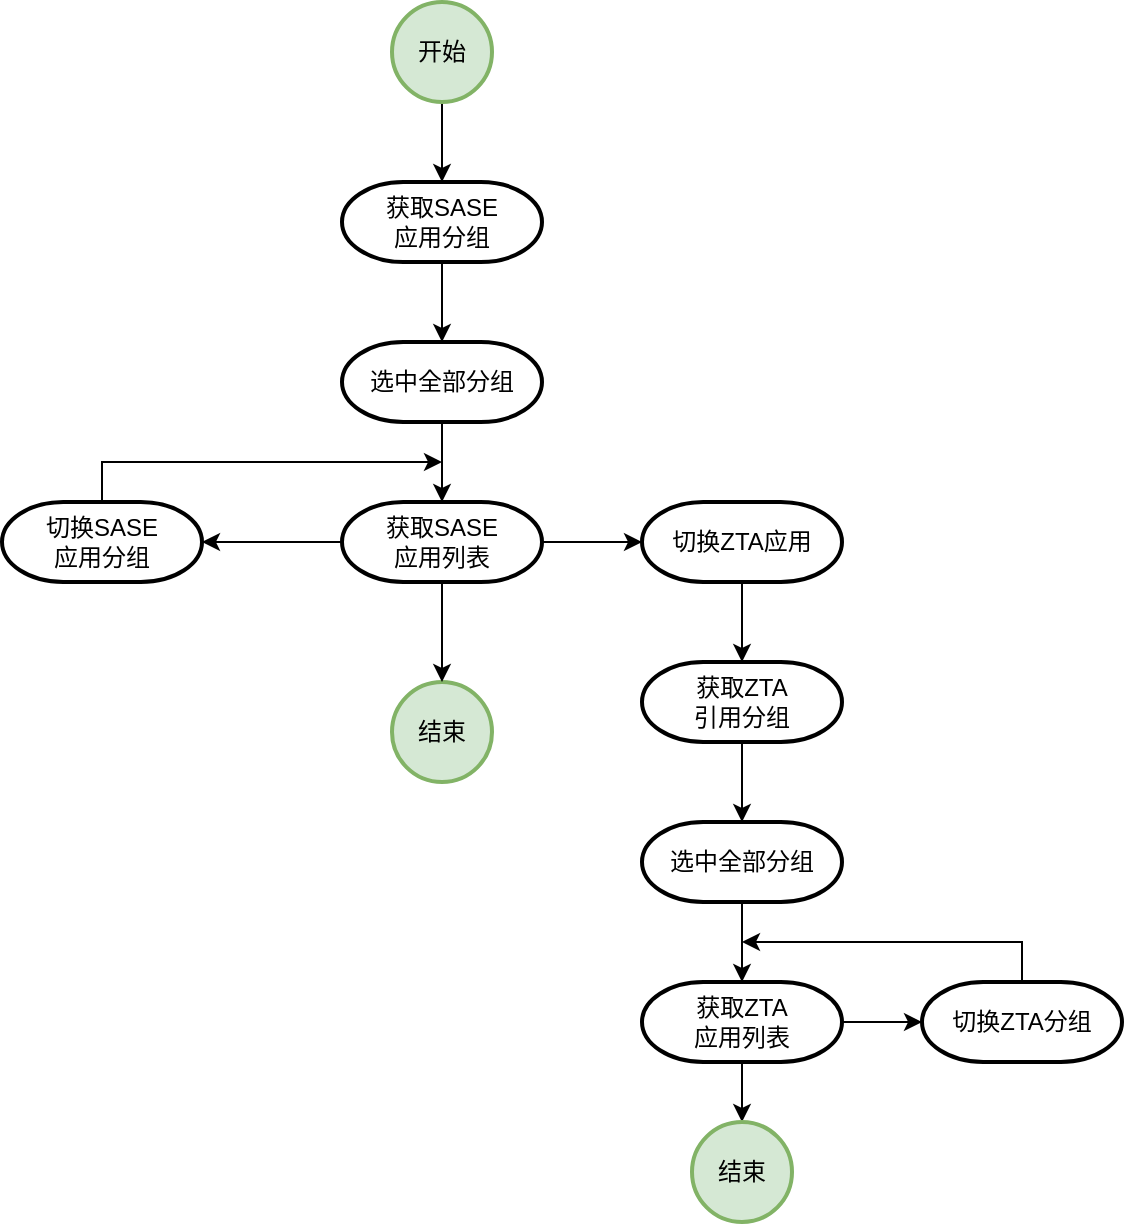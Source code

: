 <mxfile version="20.2.4" type="github">
  <diagram id="C5RBs43oDa-KdzZeNtuy" name="Page-1">
    <mxGraphModel dx="1168" dy="546" grid="1" gridSize="10" guides="1" tooltips="1" connect="1" arrows="1" fold="1" page="1" pageScale="1" pageWidth="827" pageHeight="1169" math="0" shadow="0">
      <root>
        <mxCell id="WIyWlLk6GJQsqaUBKTNV-0" />
        <mxCell id="WIyWlLk6GJQsqaUBKTNV-1" parent="WIyWlLk6GJQsqaUBKTNV-0" />
        <mxCell id="o3A2Xmz19UuvL-Se99JD-48" value="" style="edgeStyle=orthogonalEdgeStyle;rounded=0;orthogonalLoop=1;jettySize=auto;html=1;" edge="1" parent="WIyWlLk6GJQsqaUBKTNV-1" source="o3A2Xmz19UuvL-Se99JD-1" target="o3A2Xmz19UuvL-Se99JD-5">
          <mxGeometry relative="1" as="geometry" />
        </mxCell>
        <mxCell id="o3A2Xmz19UuvL-Se99JD-1" value="开始" style="strokeWidth=2;html=1;shape=mxgraph.flowchart.start_2;whiteSpace=wrap;fillColor=#d5e8d4;strokeColor=#82b366;" vertex="1" parent="WIyWlLk6GJQsqaUBKTNV-1">
          <mxGeometry x="375" y="130" width="50" height="50" as="geometry" />
        </mxCell>
        <mxCell id="o3A2Xmz19UuvL-Se99JD-2" value="结束" style="strokeWidth=2;html=1;shape=mxgraph.flowchart.start_2;whiteSpace=wrap;fillColor=#d5e8d4;strokeColor=#82b366;" vertex="1" parent="WIyWlLk6GJQsqaUBKTNV-1">
          <mxGeometry x="375" y="470" width="50" height="50" as="geometry" />
        </mxCell>
        <mxCell id="o3A2Xmz19UuvL-Se99JD-29" value="" style="edgeStyle=orthogonalEdgeStyle;rounded=0;orthogonalLoop=1;jettySize=auto;html=1;" edge="1" parent="WIyWlLk6GJQsqaUBKTNV-1" source="o3A2Xmz19UuvL-Se99JD-5" target="o3A2Xmz19UuvL-Se99JD-27">
          <mxGeometry relative="1" as="geometry" />
        </mxCell>
        <mxCell id="o3A2Xmz19UuvL-Se99JD-5" value="获取SASE&lt;br&gt;应用分组" style="strokeWidth=2;html=1;shape=mxgraph.flowchart.terminator;whiteSpace=wrap;" vertex="1" parent="WIyWlLk6GJQsqaUBKTNV-1">
          <mxGeometry x="350" y="220" width="100" height="40" as="geometry" />
        </mxCell>
        <mxCell id="o3A2Xmz19UuvL-Se99JD-9" value="" style="edgeStyle=orthogonalEdgeStyle;rounded=0;orthogonalLoop=1;jettySize=auto;html=1;" edge="1" parent="WIyWlLk6GJQsqaUBKTNV-1" source="o3A2Xmz19UuvL-Se99JD-10" target="o3A2Xmz19UuvL-Se99JD-2">
          <mxGeometry relative="1" as="geometry" />
        </mxCell>
        <mxCell id="o3A2Xmz19UuvL-Se99JD-34" value="" style="edgeStyle=orthogonalEdgeStyle;rounded=0;orthogonalLoop=1;jettySize=auto;html=1;" edge="1" parent="WIyWlLk6GJQsqaUBKTNV-1" source="o3A2Xmz19UuvL-Se99JD-10" target="o3A2Xmz19UuvL-Se99JD-31">
          <mxGeometry relative="1" as="geometry" />
        </mxCell>
        <mxCell id="o3A2Xmz19UuvL-Se99JD-38" value="" style="edgeStyle=orthogonalEdgeStyle;rounded=0;orthogonalLoop=1;jettySize=auto;html=1;" edge="1" parent="WIyWlLk6GJQsqaUBKTNV-1" source="o3A2Xmz19UuvL-Se99JD-10" target="o3A2Xmz19UuvL-Se99JD-36">
          <mxGeometry relative="1" as="geometry" />
        </mxCell>
        <mxCell id="o3A2Xmz19UuvL-Se99JD-10" value="获取SASE&lt;br&gt;应用列表" style="strokeWidth=2;html=1;shape=mxgraph.flowchart.terminator;whiteSpace=wrap;" vertex="1" parent="WIyWlLk6GJQsqaUBKTNV-1">
          <mxGeometry x="350" y="380" width="100" height="40" as="geometry" />
        </mxCell>
        <mxCell id="o3A2Xmz19UuvL-Se99JD-30" value="" style="edgeStyle=orthogonalEdgeStyle;rounded=0;orthogonalLoop=1;jettySize=auto;html=1;" edge="1" parent="WIyWlLk6GJQsqaUBKTNV-1" source="o3A2Xmz19UuvL-Se99JD-27" target="o3A2Xmz19UuvL-Se99JD-10">
          <mxGeometry relative="1" as="geometry" />
        </mxCell>
        <mxCell id="o3A2Xmz19UuvL-Se99JD-27" value="选中全部分组" style="strokeWidth=2;html=1;shape=mxgraph.flowchart.terminator;whiteSpace=wrap;" vertex="1" parent="WIyWlLk6GJQsqaUBKTNV-1">
          <mxGeometry x="350" y="300" width="100" height="40" as="geometry" />
        </mxCell>
        <mxCell id="o3A2Xmz19UuvL-Se99JD-35" value="" style="edgeStyle=orthogonalEdgeStyle;rounded=0;orthogonalLoop=1;jettySize=auto;html=1;" edge="1" parent="WIyWlLk6GJQsqaUBKTNV-1" source="o3A2Xmz19UuvL-Se99JD-31" target="o3A2Xmz19UuvL-Se99JD-32">
          <mxGeometry relative="1" as="geometry" />
        </mxCell>
        <mxCell id="o3A2Xmz19UuvL-Se99JD-31" value="切换ZTA应用" style="strokeWidth=2;html=1;shape=mxgraph.flowchart.terminator;whiteSpace=wrap;" vertex="1" parent="WIyWlLk6GJQsqaUBKTNV-1">
          <mxGeometry x="500" y="380" width="100" height="40" as="geometry" />
        </mxCell>
        <mxCell id="o3A2Xmz19UuvL-Se99JD-40" value="" style="edgeStyle=orthogonalEdgeStyle;rounded=0;orthogonalLoop=1;jettySize=auto;html=1;" edge="1" parent="WIyWlLk6GJQsqaUBKTNV-1" source="o3A2Xmz19UuvL-Se99JD-32" target="o3A2Xmz19UuvL-Se99JD-33">
          <mxGeometry relative="1" as="geometry" />
        </mxCell>
        <mxCell id="o3A2Xmz19UuvL-Se99JD-32" value="获取ZTA&lt;br&gt;引用分组" style="strokeWidth=2;html=1;shape=mxgraph.flowchart.terminator;whiteSpace=wrap;" vertex="1" parent="WIyWlLk6GJQsqaUBKTNV-1">
          <mxGeometry x="500" y="460" width="100" height="40" as="geometry" />
        </mxCell>
        <mxCell id="o3A2Xmz19UuvL-Se99JD-41" value="" style="edgeStyle=orthogonalEdgeStyle;rounded=0;orthogonalLoop=1;jettySize=auto;html=1;" edge="1" parent="WIyWlLk6GJQsqaUBKTNV-1" source="o3A2Xmz19UuvL-Se99JD-33" target="o3A2Xmz19UuvL-Se99JD-39">
          <mxGeometry relative="1" as="geometry" />
        </mxCell>
        <mxCell id="o3A2Xmz19UuvL-Se99JD-33" value="选中全部分组" style="strokeWidth=2;html=1;shape=mxgraph.flowchart.terminator;whiteSpace=wrap;" vertex="1" parent="WIyWlLk6GJQsqaUBKTNV-1">
          <mxGeometry x="500" y="540" width="100" height="40" as="geometry" />
        </mxCell>
        <mxCell id="o3A2Xmz19UuvL-Se99JD-37" style="edgeStyle=orthogonalEdgeStyle;rounded=0;orthogonalLoop=1;jettySize=auto;html=1;" edge="1" parent="WIyWlLk6GJQsqaUBKTNV-1" source="o3A2Xmz19UuvL-Se99JD-36">
          <mxGeometry relative="1" as="geometry">
            <mxPoint x="400" y="360" as="targetPoint" />
            <Array as="points">
              <mxPoint x="230" y="360" />
            </Array>
          </mxGeometry>
        </mxCell>
        <mxCell id="o3A2Xmz19UuvL-Se99JD-36" value="切换SASE&lt;br&gt;应用分组" style="strokeWidth=2;html=1;shape=mxgraph.flowchart.terminator;whiteSpace=wrap;" vertex="1" parent="WIyWlLk6GJQsqaUBKTNV-1">
          <mxGeometry x="180" y="380" width="100" height="40" as="geometry" />
        </mxCell>
        <mxCell id="o3A2Xmz19UuvL-Se99JD-45" value="" style="edgeStyle=orthogonalEdgeStyle;rounded=0;orthogonalLoop=1;jettySize=auto;html=1;" edge="1" parent="WIyWlLk6GJQsqaUBKTNV-1" source="o3A2Xmz19UuvL-Se99JD-39" target="o3A2Xmz19UuvL-Se99JD-44">
          <mxGeometry relative="1" as="geometry" />
        </mxCell>
        <mxCell id="o3A2Xmz19UuvL-Se99JD-47" value="" style="edgeStyle=orthogonalEdgeStyle;rounded=0;orthogonalLoop=1;jettySize=auto;html=1;" edge="1" parent="WIyWlLk6GJQsqaUBKTNV-1" source="o3A2Xmz19UuvL-Se99JD-39" target="o3A2Xmz19UuvL-Se99JD-42">
          <mxGeometry relative="1" as="geometry" />
        </mxCell>
        <mxCell id="o3A2Xmz19UuvL-Se99JD-39" value="获取ZTA&lt;br&gt;应用列表" style="strokeWidth=2;html=1;shape=mxgraph.flowchart.terminator;whiteSpace=wrap;" vertex="1" parent="WIyWlLk6GJQsqaUBKTNV-1">
          <mxGeometry x="500" y="620" width="100" height="40" as="geometry" />
        </mxCell>
        <mxCell id="o3A2Xmz19UuvL-Se99JD-43" style="edgeStyle=orthogonalEdgeStyle;rounded=0;orthogonalLoop=1;jettySize=auto;html=1;" edge="1" parent="WIyWlLk6GJQsqaUBKTNV-1" source="o3A2Xmz19UuvL-Se99JD-42">
          <mxGeometry relative="1" as="geometry">
            <mxPoint x="550" y="600" as="targetPoint" />
            <Array as="points">
              <mxPoint x="690" y="600" />
              <mxPoint x="550" y="600" />
            </Array>
          </mxGeometry>
        </mxCell>
        <mxCell id="o3A2Xmz19UuvL-Se99JD-42" value="切换ZTA分组" style="strokeWidth=2;html=1;shape=mxgraph.flowchart.terminator;whiteSpace=wrap;" vertex="1" parent="WIyWlLk6GJQsqaUBKTNV-1">
          <mxGeometry x="640" y="620" width="100" height="40" as="geometry" />
        </mxCell>
        <mxCell id="o3A2Xmz19UuvL-Se99JD-44" value="结束" style="strokeWidth=2;html=1;shape=mxgraph.flowchart.start_2;whiteSpace=wrap;fillColor=#d5e8d4;strokeColor=#82b366;" vertex="1" parent="WIyWlLk6GJQsqaUBKTNV-1">
          <mxGeometry x="525" y="690" width="50" height="50" as="geometry" />
        </mxCell>
      </root>
    </mxGraphModel>
  </diagram>
</mxfile>
